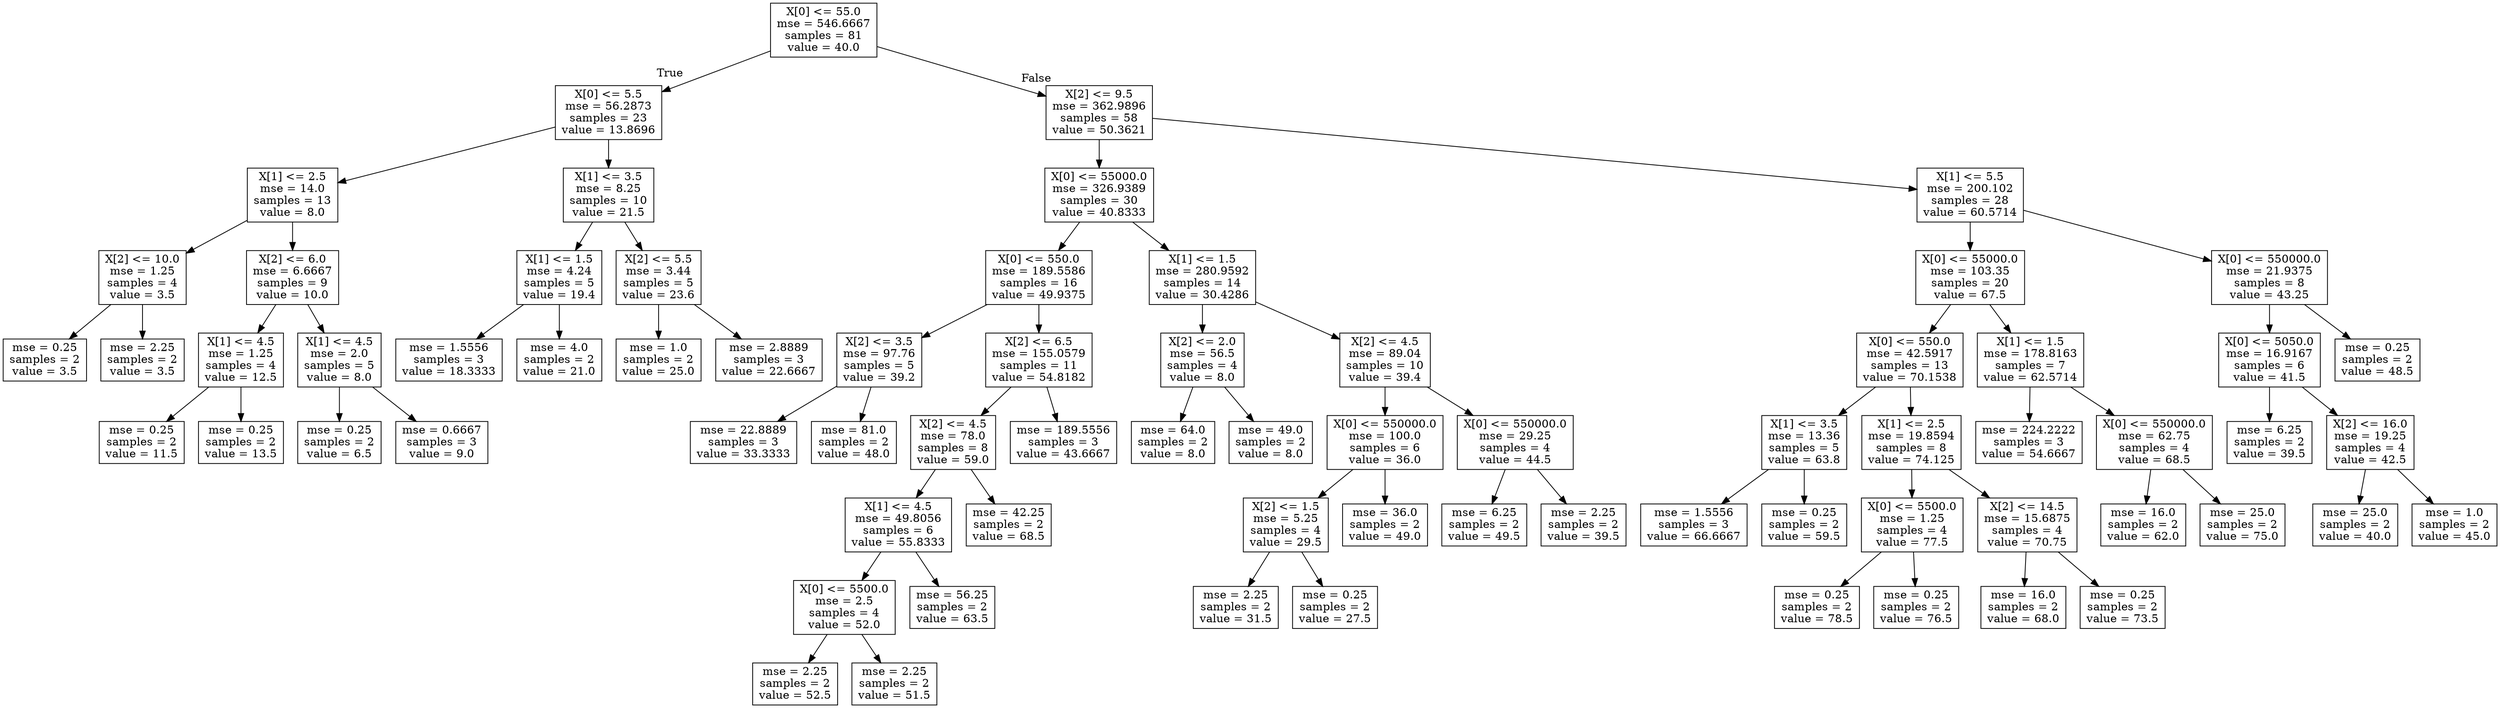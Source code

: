 digraph Tree {
node [shape=box] ;
0 [label="X[0] <= 55.0\nmse = 546.6667\nsamples = 81\nvalue = 40.0"] ;
1 [label="X[0] <= 5.5\nmse = 56.2873\nsamples = 23\nvalue = 13.8696"] ;
0 -> 1 [labeldistance=2.5, labelangle=45, headlabel="True"] ;
2 [label="X[1] <= 2.5\nmse = 14.0\nsamples = 13\nvalue = 8.0"] ;
1 -> 2 ;
3 [label="X[2] <= 10.0\nmse = 1.25\nsamples = 4\nvalue = 3.5"] ;
2 -> 3 ;
4 [label="mse = 0.25\nsamples = 2\nvalue = 3.5"] ;
3 -> 4 ;
5 [label="mse = 2.25\nsamples = 2\nvalue = 3.5"] ;
3 -> 5 ;
6 [label="X[2] <= 6.0\nmse = 6.6667\nsamples = 9\nvalue = 10.0"] ;
2 -> 6 ;
7 [label="X[1] <= 4.5\nmse = 1.25\nsamples = 4\nvalue = 12.5"] ;
6 -> 7 ;
8 [label="mse = 0.25\nsamples = 2\nvalue = 11.5"] ;
7 -> 8 ;
9 [label="mse = 0.25\nsamples = 2\nvalue = 13.5"] ;
7 -> 9 ;
10 [label="X[1] <= 4.5\nmse = 2.0\nsamples = 5\nvalue = 8.0"] ;
6 -> 10 ;
11 [label="mse = 0.25\nsamples = 2\nvalue = 6.5"] ;
10 -> 11 ;
12 [label="mse = 0.6667\nsamples = 3\nvalue = 9.0"] ;
10 -> 12 ;
13 [label="X[1] <= 3.5\nmse = 8.25\nsamples = 10\nvalue = 21.5"] ;
1 -> 13 ;
14 [label="X[1] <= 1.5\nmse = 4.24\nsamples = 5\nvalue = 19.4"] ;
13 -> 14 ;
15 [label="mse = 1.5556\nsamples = 3\nvalue = 18.3333"] ;
14 -> 15 ;
16 [label="mse = 4.0\nsamples = 2\nvalue = 21.0"] ;
14 -> 16 ;
17 [label="X[2] <= 5.5\nmse = 3.44\nsamples = 5\nvalue = 23.6"] ;
13 -> 17 ;
18 [label="mse = 1.0\nsamples = 2\nvalue = 25.0"] ;
17 -> 18 ;
19 [label="mse = 2.8889\nsamples = 3\nvalue = 22.6667"] ;
17 -> 19 ;
20 [label="X[2] <= 9.5\nmse = 362.9896\nsamples = 58\nvalue = 50.3621"] ;
0 -> 20 [labeldistance=2.5, labelangle=-45, headlabel="False"] ;
21 [label="X[0] <= 55000.0\nmse = 326.9389\nsamples = 30\nvalue = 40.8333"] ;
20 -> 21 ;
22 [label="X[0] <= 550.0\nmse = 189.5586\nsamples = 16\nvalue = 49.9375"] ;
21 -> 22 ;
23 [label="X[2] <= 3.5\nmse = 97.76\nsamples = 5\nvalue = 39.2"] ;
22 -> 23 ;
24 [label="mse = 22.8889\nsamples = 3\nvalue = 33.3333"] ;
23 -> 24 ;
25 [label="mse = 81.0\nsamples = 2\nvalue = 48.0"] ;
23 -> 25 ;
26 [label="X[2] <= 6.5\nmse = 155.0579\nsamples = 11\nvalue = 54.8182"] ;
22 -> 26 ;
27 [label="X[2] <= 4.5\nmse = 78.0\nsamples = 8\nvalue = 59.0"] ;
26 -> 27 ;
28 [label="X[1] <= 4.5\nmse = 49.8056\nsamples = 6\nvalue = 55.8333"] ;
27 -> 28 ;
29 [label="X[0] <= 5500.0\nmse = 2.5\nsamples = 4\nvalue = 52.0"] ;
28 -> 29 ;
30 [label="mse = 2.25\nsamples = 2\nvalue = 52.5"] ;
29 -> 30 ;
31 [label="mse = 2.25\nsamples = 2\nvalue = 51.5"] ;
29 -> 31 ;
32 [label="mse = 56.25\nsamples = 2\nvalue = 63.5"] ;
28 -> 32 ;
33 [label="mse = 42.25\nsamples = 2\nvalue = 68.5"] ;
27 -> 33 ;
34 [label="mse = 189.5556\nsamples = 3\nvalue = 43.6667"] ;
26 -> 34 ;
35 [label="X[1] <= 1.5\nmse = 280.9592\nsamples = 14\nvalue = 30.4286"] ;
21 -> 35 ;
36 [label="X[2] <= 2.0\nmse = 56.5\nsamples = 4\nvalue = 8.0"] ;
35 -> 36 ;
37 [label="mse = 64.0\nsamples = 2\nvalue = 8.0"] ;
36 -> 37 ;
38 [label="mse = 49.0\nsamples = 2\nvalue = 8.0"] ;
36 -> 38 ;
39 [label="X[2] <= 4.5\nmse = 89.04\nsamples = 10\nvalue = 39.4"] ;
35 -> 39 ;
40 [label="X[0] <= 550000.0\nmse = 100.0\nsamples = 6\nvalue = 36.0"] ;
39 -> 40 ;
41 [label="X[2] <= 1.5\nmse = 5.25\nsamples = 4\nvalue = 29.5"] ;
40 -> 41 ;
42 [label="mse = 2.25\nsamples = 2\nvalue = 31.5"] ;
41 -> 42 ;
43 [label="mse = 0.25\nsamples = 2\nvalue = 27.5"] ;
41 -> 43 ;
44 [label="mse = 36.0\nsamples = 2\nvalue = 49.0"] ;
40 -> 44 ;
45 [label="X[0] <= 550000.0\nmse = 29.25\nsamples = 4\nvalue = 44.5"] ;
39 -> 45 ;
46 [label="mse = 6.25\nsamples = 2\nvalue = 49.5"] ;
45 -> 46 ;
47 [label="mse = 2.25\nsamples = 2\nvalue = 39.5"] ;
45 -> 47 ;
48 [label="X[1] <= 5.5\nmse = 200.102\nsamples = 28\nvalue = 60.5714"] ;
20 -> 48 ;
49 [label="X[0] <= 55000.0\nmse = 103.35\nsamples = 20\nvalue = 67.5"] ;
48 -> 49 ;
50 [label="X[0] <= 550.0\nmse = 42.5917\nsamples = 13\nvalue = 70.1538"] ;
49 -> 50 ;
51 [label="X[1] <= 3.5\nmse = 13.36\nsamples = 5\nvalue = 63.8"] ;
50 -> 51 ;
52 [label="mse = 1.5556\nsamples = 3\nvalue = 66.6667"] ;
51 -> 52 ;
53 [label="mse = 0.25\nsamples = 2\nvalue = 59.5"] ;
51 -> 53 ;
54 [label="X[1] <= 2.5\nmse = 19.8594\nsamples = 8\nvalue = 74.125"] ;
50 -> 54 ;
55 [label="X[0] <= 5500.0\nmse = 1.25\nsamples = 4\nvalue = 77.5"] ;
54 -> 55 ;
56 [label="mse = 0.25\nsamples = 2\nvalue = 78.5"] ;
55 -> 56 ;
57 [label="mse = 0.25\nsamples = 2\nvalue = 76.5"] ;
55 -> 57 ;
58 [label="X[2] <= 14.5\nmse = 15.6875\nsamples = 4\nvalue = 70.75"] ;
54 -> 58 ;
59 [label="mse = 16.0\nsamples = 2\nvalue = 68.0"] ;
58 -> 59 ;
60 [label="mse = 0.25\nsamples = 2\nvalue = 73.5"] ;
58 -> 60 ;
61 [label="X[1] <= 1.5\nmse = 178.8163\nsamples = 7\nvalue = 62.5714"] ;
49 -> 61 ;
62 [label="mse = 224.2222\nsamples = 3\nvalue = 54.6667"] ;
61 -> 62 ;
63 [label="X[0] <= 550000.0\nmse = 62.75\nsamples = 4\nvalue = 68.5"] ;
61 -> 63 ;
64 [label="mse = 16.0\nsamples = 2\nvalue = 62.0"] ;
63 -> 64 ;
65 [label="mse = 25.0\nsamples = 2\nvalue = 75.0"] ;
63 -> 65 ;
66 [label="X[0] <= 550000.0\nmse = 21.9375\nsamples = 8\nvalue = 43.25"] ;
48 -> 66 ;
67 [label="X[0] <= 5050.0\nmse = 16.9167\nsamples = 6\nvalue = 41.5"] ;
66 -> 67 ;
68 [label="mse = 6.25\nsamples = 2\nvalue = 39.5"] ;
67 -> 68 ;
69 [label="X[2] <= 16.0\nmse = 19.25\nsamples = 4\nvalue = 42.5"] ;
67 -> 69 ;
70 [label="mse = 25.0\nsamples = 2\nvalue = 40.0"] ;
69 -> 70 ;
71 [label="mse = 1.0\nsamples = 2\nvalue = 45.0"] ;
69 -> 71 ;
72 [label="mse = 0.25\nsamples = 2\nvalue = 48.5"] ;
66 -> 72 ;
}